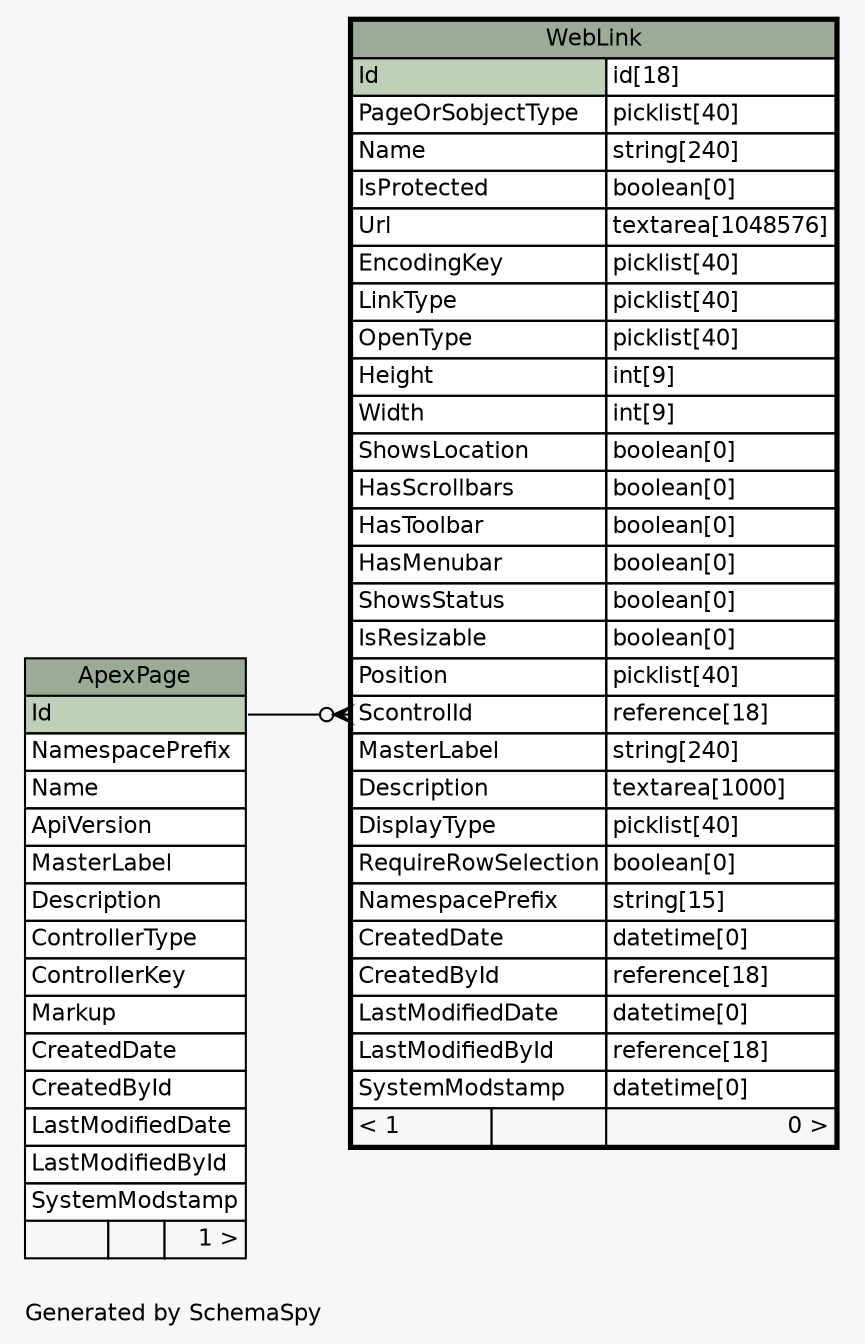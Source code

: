 // dot 2.36.0 on Mac OS X 10.11.6
// SchemaSpy rev 590
digraph "oneDegreeRelationshipsDiagram" {
  graph [
    rankdir="RL"
    bgcolor="#f7f7f7"
    label="\nGenerated by SchemaSpy"
    labeljust="l"
    nodesep="0.18"
    ranksep="0.46"
    fontname="Helvetica"
    fontsize="11"
  ];
  node [
    fontname="Helvetica"
    fontsize="11"
    shape="plaintext"
  ];
  edge [
    arrowsize="0.8"
  ];
  "WebLink":"ScontrolId":w -> "ApexPage":"Id":e [arrowhead=none dir=back arrowtail=crowodot];
  "ApexPage" [
    label=<
    <TABLE BORDER="0" CELLBORDER="1" CELLSPACING="0" BGCOLOR="#ffffff">
      <TR><TD COLSPAN="3" BGCOLOR="#9bab96" ALIGN="CENTER">ApexPage</TD></TR>
      <TR><TD PORT="Id" COLSPAN="3" BGCOLOR="#bed1b8" ALIGN="LEFT">Id</TD></TR>
      <TR><TD PORT="NamespacePrefix" COLSPAN="3" ALIGN="LEFT">NamespacePrefix</TD></TR>
      <TR><TD PORT="Name" COLSPAN="3" ALIGN="LEFT">Name</TD></TR>
      <TR><TD PORT="ApiVersion" COLSPAN="3" ALIGN="LEFT">ApiVersion</TD></TR>
      <TR><TD PORT="MasterLabel" COLSPAN="3" ALIGN="LEFT">MasterLabel</TD></TR>
      <TR><TD PORT="Description" COLSPAN="3" ALIGN="LEFT">Description</TD></TR>
      <TR><TD PORT="ControllerType" COLSPAN="3" ALIGN="LEFT">ControllerType</TD></TR>
      <TR><TD PORT="ControllerKey" COLSPAN="3" ALIGN="LEFT">ControllerKey</TD></TR>
      <TR><TD PORT="Markup" COLSPAN="3" ALIGN="LEFT">Markup</TD></TR>
      <TR><TD PORT="CreatedDate" COLSPAN="3" ALIGN="LEFT">CreatedDate</TD></TR>
      <TR><TD PORT="CreatedById" COLSPAN="3" ALIGN="LEFT">CreatedById</TD></TR>
      <TR><TD PORT="LastModifiedDate" COLSPAN="3" ALIGN="LEFT">LastModifiedDate</TD></TR>
      <TR><TD PORT="LastModifiedById" COLSPAN="3" ALIGN="LEFT">LastModifiedById</TD></TR>
      <TR><TD PORT="SystemModstamp" COLSPAN="3" ALIGN="LEFT">SystemModstamp</TD></TR>
      <TR><TD ALIGN="LEFT" BGCOLOR="#f7f7f7">  </TD><TD ALIGN="RIGHT" BGCOLOR="#f7f7f7">  </TD><TD ALIGN="RIGHT" BGCOLOR="#f7f7f7">1 &gt;</TD></TR>
    </TABLE>>
    URL="ApexPage.html"
    tooltip="ApexPage"
  ];
  "WebLink" [
    label=<
    <TABLE BORDER="2" CELLBORDER="1" CELLSPACING="0" BGCOLOR="#ffffff">
      <TR><TD COLSPAN="3" BGCOLOR="#9bab96" ALIGN="CENTER">WebLink</TD></TR>
      <TR><TD PORT="Id" COLSPAN="2" BGCOLOR="#bed1b8" ALIGN="LEFT">Id</TD><TD PORT="Id.type" ALIGN="LEFT">id[18]</TD></TR>
      <TR><TD PORT="PageOrSobjectType" COLSPAN="2" ALIGN="LEFT">PageOrSobjectType</TD><TD PORT="PageOrSobjectType.type" ALIGN="LEFT">picklist[40]</TD></TR>
      <TR><TD PORT="Name" COLSPAN="2" ALIGN="LEFT">Name</TD><TD PORT="Name.type" ALIGN="LEFT">string[240]</TD></TR>
      <TR><TD PORT="IsProtected" COLSPAN="2" ALIGN="LEFT">IsProtected</TD><TD PORT="IsProtected.type" ALIGN="LEFT">boolean[0]</TD></TR>
      <TR><TD PORT="Url" COLSPAN="2" ALIGN="LEFT">Url</TD><TD PORT="Url.type" ALIGN="LEFT">textarea[1048576]</TD></TR>
      <TR><TD PORT="EncodingKey" COLSPAN="2" ALIGN="LEFT">EncodingKey</TD><TD PORT="EncodingKey.type" ALIGN="LEFT">picklist[40]</TD></TR>
      <TR><TD PORT="LinkType" COLSPAN="2" ALIGN="LEFT">LinkType</TD><TD PORT="LinkType.type" ALIGN="LEFT">picklist[40]</TD></TR>
      <TR><TD PORT="OpenType" COLSPAN="2" ALIGN="LEFT">OpenType</TD><TD PORT="OpenType.type" ALIGN="LEFT">picklist[40]</TD></TR>
      <TR><TD PORT="Height" COLSPAN="2" ALIGN="LEFT">Height</TD><TD PORT="Height.type" ALIGN="LEFT">int[9]</TD></TR>
      <TR><TD PORT="Width" COLSPAN="2" ALIGN="LEFT">Width</TD><TD PORT="Width.type" ALIGN="LEFT">int[9]</TD></TR>
      <TR><TD PORT="ShowsLocation" COLSPAN="2" ALIGN="LEFT">ShowsLocation</TD><TD PORT="ShowsLocation.type" ALIGN="LEFT">boolean[0]</TD></TR>
      <TR><TD PORT="HasScrollbars" COLSPAN="2" ALIGN="LEFT">HasScrollbars</TD><TD PORT="HasScrollbars.type" ALIGN="LEFT">boolean[0]</TD></TR>
      <TR><TD PORT="HasToolbar" COLSPAN="2" ALIGN="LEFT">HasToolbar</TD><TD PORT="HasToolbar.type" ALIGN="LEFT">boolean[0]</TD></TR>
      <TR><TD PORT="HasMenubar" COLSPAN="2" ALIGN="LEFT">HasMenubar</TD><TD PORT="HasMenubar.type" ALIGN="LEFT">boolean[0]</TD></TR>
      <TR><TD PORT="ShowsStatus" COLSPAN="2" ALIGN="LEFT">ShowsStatus</TD><TD PORT="ShowsStatus.type" ALIGN="LEFT">boolean[0]</TD></TR>
      <TR><TD PORT="IsResizable" COLSPAN="2" ALIGN="LEFT">IsResizable</TD><TD PORT="IsResizable.type" ALIGN="LEFT">boolean[0]</TD></TR>
      <TR><TD PORT="Position" COLSPAN="2" ALIGN="LEFT">Position</TD><TD PORT="Position.type" ALIGN="LEFT">picklist[40]</TD></TR>
      <TR><TD PORT="ScontrolId" COLSPAN="2" ALIGN="LEFT">ScontrolId</TD><TD PORT="ScontrolId.type" ALIGN="LEFT">reference[18]</TD></TR>
      <TR><TD PORT="MasterLabel" COLSPAN="2" ALIGN="LEFT">MasterLabel</TD><TD PORT="MasterLabel.type" ALIGN="LEFT">string[240]</TD></TR>
      <TR><TD PORT="Description" COLSPAN="2" ALIGN="LEFT">Description</TD><TD PORT="Description.type" ALIGN="LEFT">textarea[1000]</TD></TR>
      <TR><TD PORT="DisplayType" COLSPAN="2" ALIGN="LEFT">DisplayType</TD><TD PORT="DisplayType.type" ALIGN="LEFT">picklist[40]</TD></TR>
      <TR><TD PORT="RequireRowSelection" COLSPAN="2" ALIGN="LEFT">RequireRowSelection</TD><TD PORT="RequireRowSelection.type" ALIGN="LEFT">boolean[0]</TD></TR>
      <TR><TD PORT="NamespacePrefix" COLSPAN="2" ALIGN="LEFT">NamespacePrefix</TD><TD PORT="NamespacePrefix.type" ALIGN="LEFT">string[15]</TD></TR>
      <TR><TD PORT="CreatedDate" COLSPAN="2" ALIGN="LEFT">CreatedDate</TD><TD PORT="CreatedDate.type" ALIGN="LEFT">datetime[0]</TD></TR>
      <TR><TD PORT="CreatedById" COLSPAN="2" ALIGN="LEFT">CreatedById</TD><TD PORT="CreatedById.type" ALIGN="LEFT">reference[18]</TD></TR>
      <TR><TD PORT="LastModifiedDate" COLSPAN="2" ALIGN="LEFT">LastModifiedDate</TD><TD PORT="LastModifiedDate.type" ALIGN="LEFT">datetime[0]</TD></TR>
      <TR><TD PORT="LastModifiedById" COLSPAN="2" ALIGN="LEFT">LastModifiedById</TD><TD PORT="LastModifiedById.type" ALIGN="LEFT">reference[18]</TD></TR>
      <TR><TD PORT="SystemModstamp" COLSPAN="2" ALIGN="LEFT">SystemModstamp</TD><TD PORT="SystemModstamp.type" ALIGN="LEFT">datetime[0]</TD></TR>
      <TR><TD ALIGN="LEFT" BGCOLOR="#f7f7f7">&lt; 1</TD><TD ALIGN="RIGHT" BGCOLOR="#f7f7f7">  </TD><TD ALIGN="RIGHT" BGCOLOR="#f7f7f7">0 &gt;</TD></TR>
    </TABLE>>
    URL="WebLink.html"
    tooltip="WebLink"
  ];
}
